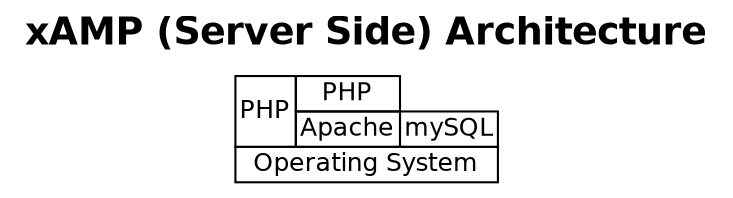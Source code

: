 digraph G {
	graph [fontname="Helvetica"];
	node [fontname="Helvetica", fontsize=12, shape=plaintext];
	labelloc="t";
	label=<<FONT POINT-SIZE="18"><B>xAMP (Server Side) Architecture</B></FONT>>;
	array [label=<
		<TABLE BORDER="0" CELLBORDER="1" CELLSPACING="0" CELLPADDING="1">
			<TR><TD ROWSPAN="2">PHP</TD><TD>PHP</TD></TR>
			<TR><TD>Apache</TD><TD>mySQL</TD></TR>
			<TR><TD COLSPAN="3">Operating System</TD></TR>
		</TABLE>
	>];
}